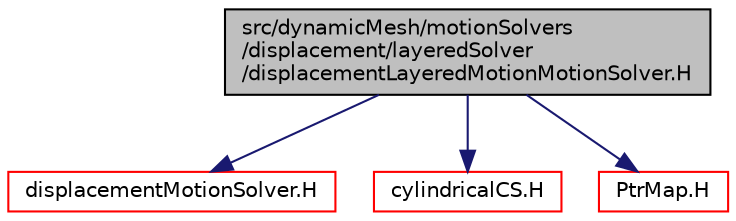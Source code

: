 digraph "src/dynamicMesh/motionSolvers/displacement/layeredSolver/displacementLayeredMotionMotionSolver.H"
{
  bgcolor="transparent";
  edge [fontname="Helvetica",fontsize="10",labelfontname="Helvetica",labelfontsize="10"];
  node [fontname="Helvetica",fontsize="10",shape=record];
  Node1 [label="src/dynamicMesh/motionSolvers\l/displacement/layeredSolver\l/displacementLayeredMotionMotionSolver.H",height=0.2,width=0.4,color="black", fillcolor="grey75", style="filled" fontcolor="black"];
  Node1 -> Node2 [color="midnightblue",fontsize="10",style="solid",fontname="Helvetica"];
  Node2 [label="displacementMotionSolver.H",height=0.2,width=0.4,color="red",URL="$displacementMotionSolver_8H.html"];
  Node1 -> Node3 [color="midnightblue",fontsize="10",style="solid",fontname="Helvetica"];
  Node3 [label="cylindricalCS.H",height=0.2,width=0.4,color="red",URL="$cylindricalCS_8H.html"];
  Node1 -> Node4 [color="midnightblue",fontsize="10",style="solid",fontname="Helvetica"];
  Node4 [label="PtrMap.H",height=0.2,width=0.4,color="red",URL="$PtrMap_8H.html"];
}
